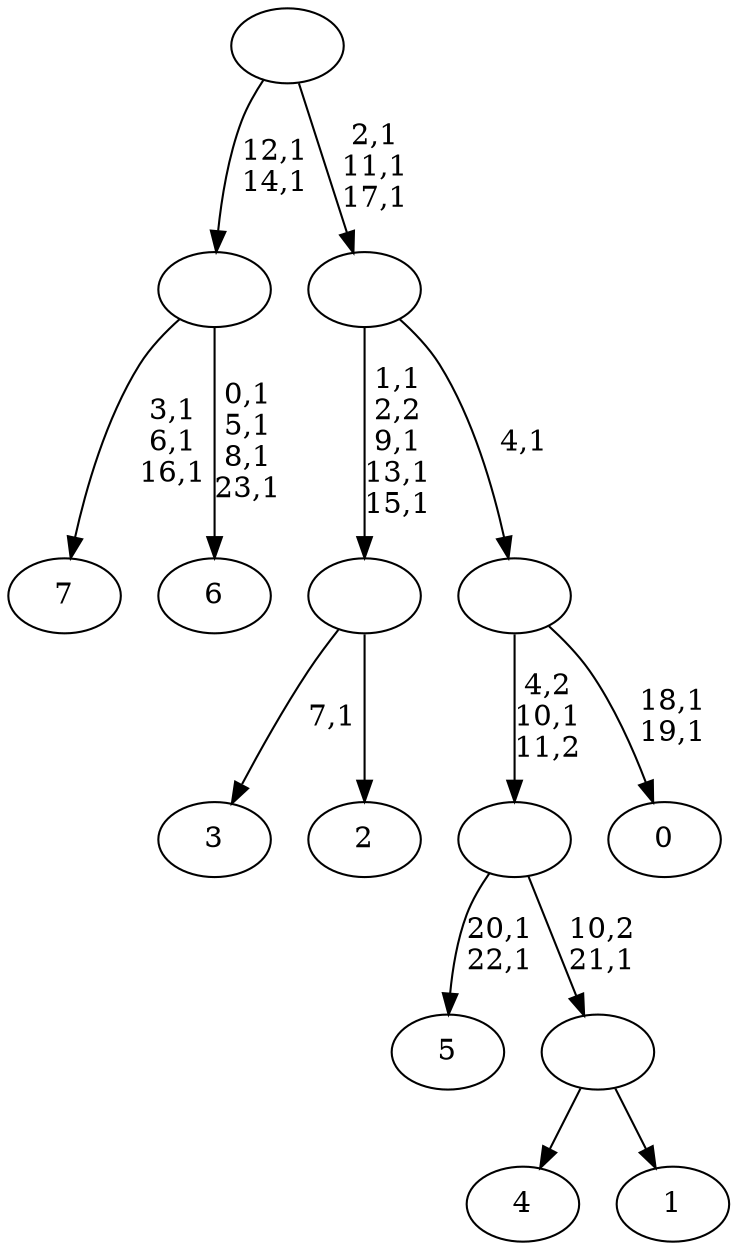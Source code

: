 digraph T {
	32 [label="7"]
	28 [label="6"]
	23 [label=""]
	21 [label="5"]
	18 [label="4"]
	17 [label="3"]
	15 [label="2"]
	14 [label=""]
	10 [label="1"]
	9 [label=""]
	8 [label=""]
	7 [label="0"]
	4 [label=""]
	3 [label=""]
	0 [label=""]
	23 -> 28 [label="0,1\n5,1\n8,1\n23,1"]
	23 -> 32 [label="3,1\n6,1\n16,1"]
	14 -> 17 [label="7,1"]
	14 -> 15 [label=""]
	9 -> 18 [label=""]
	9 -> 10 [label=""]
	8 -> 21 [label="20,1\n22,1"]
	8 -> 9 [label="10,2\n21,1"]
	4 -> 7 [label="18,1\n19,1"]
	4 -> 8 [label="4,2\n10,1\n11,2"]
	3 -> 14 [label="1,1\n2,2\n9,1\n13,1\n15,1"]
	3 -> 4 [label="4,1"]
	0 -> 3 [label="2,1\n11,1\n17,1"]
	0 -> 23 [label="12,1\n14,1"]
}
